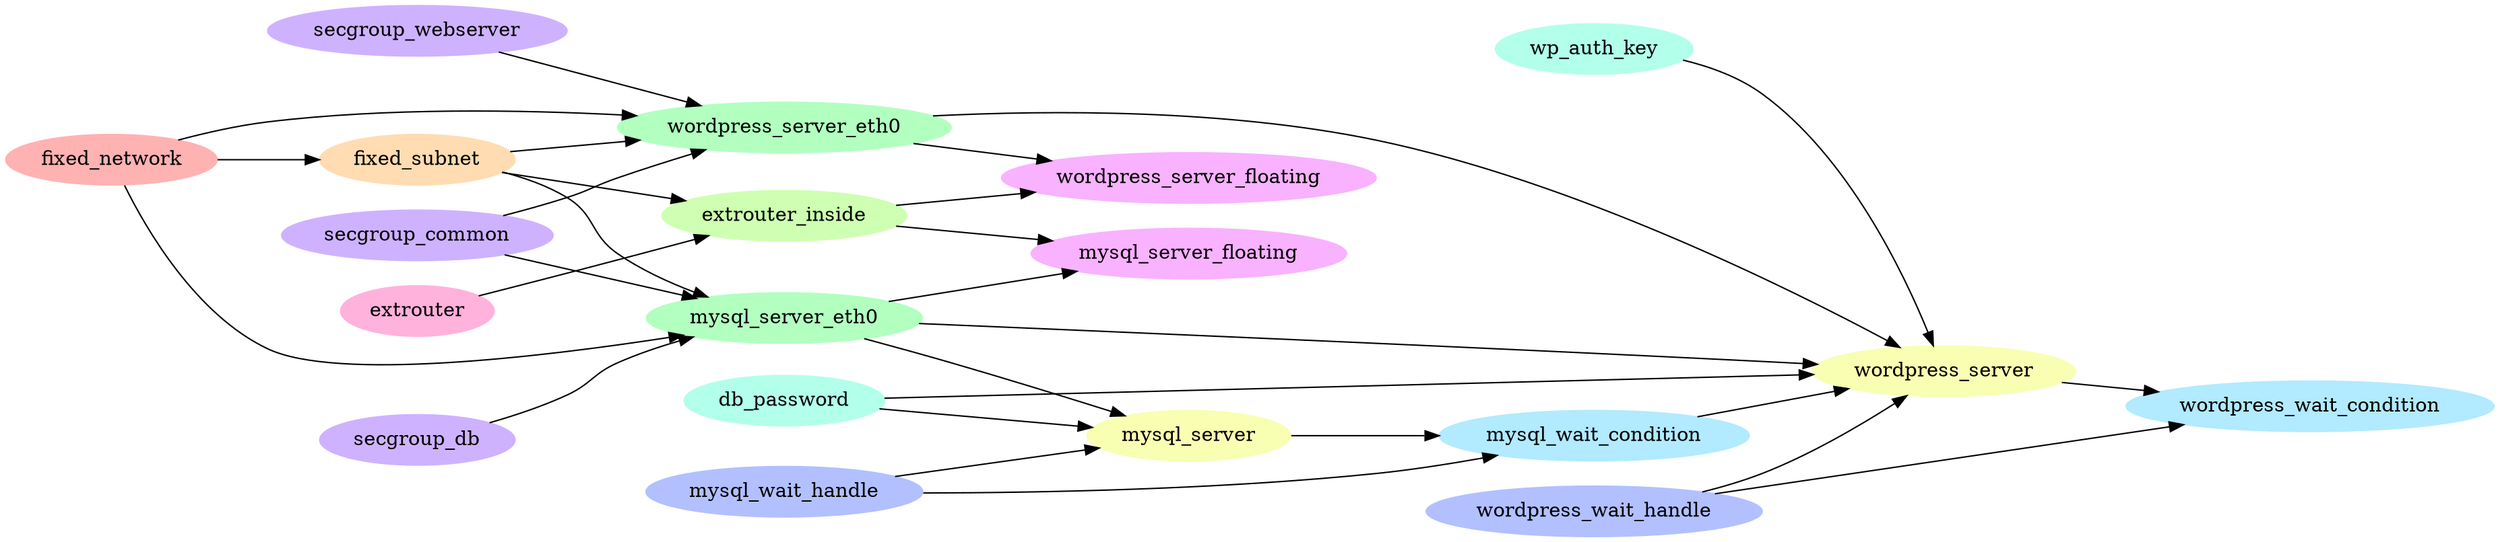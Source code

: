 digraph heat_stack_rdo_stack_3 {
rankdir=LR
"40f36b87-2c4d-4b40-80fc-581f0dfb74f2:db_password" [label="db_password", style=filled, color="#B2FFEA"]
"40f36b87-2c4d-4b40-80fc-581f0dfb74f2:extrouter" [label="extrouter", style=filled, color="#FFB2DC"]
"40f36b87-2c4d-4b40-80fc-581f0dfb74f2:extrouter_inside" [label="extrouter_inside", style=filled, color="#CEFFB2"]
"40f36b87-2c4d-4b40-80fc-581f0dfb74f2:fixed_network" [label="fixed_network", style=filled, color="#FFB2B2"]
"40f36b87-2c4d-4b40-80fc-581f0dfb74f2:fixed_subnet" [label="fixed_subnet", style=filled, color="#FFDCB2"]
"40f36b87-2c4d-4b40-80fc-581f0dfb74f2:mysql_server" [label="mysql_server", style=filled, color="#F8FFB2"]
"40f36b87-2c4d-4b40-80fc-581f0dfb74f2:mysql_server_eth0" [label="mysql_server_eth0", style=filled, color="#B2FFC0"]
"40f36b87-2c4d-4b40-80fc-581f0dfb74f2:mysql_server_floating" [label="mysql_server_floating", style=filled, color="#F8B2FF"]
"40f36b87-2c4d-4b40-80fc-581f0dfb74f2:mysql_wait_condition" [label="mysql_wait_condition", style=filled, color="#B2EAFF"]
"40f36b87-2c4d-4b40-80fc-581f0dfb74f2:mysql_wait_handle" [label="mysql_wait_handle", style=filled, color="#B2C0FF"]
"40f36b87-2c4d-4b40-80fc-581f0dfb74f2:secgroup_common" [label="secgroup_common", style=filled, color="#CEB2FF"]
"40f36b87-2c4d-4b40-80fc-581f0dfb74f2:secgroup_db" [label="secgroup_db", style=filled, color="#CEB2FF"]
"40f36b87-2c4d-4b40-80fc-581f0dfb74f2:secgroup_webserver" [label="secgroup_webserver", style=filled, color="#CEB2FF"]
"40f36b87-2c4d-4b40-80fc-581f0dfb74f2:wordpress_server" [label="wordpress_server", style=filled, color="#F8FFB2"]
"40f36b87-2c4d-4b40-80fc-581f0dfb74f2:wordpress_server_eth0" [label="wordpress_server_eth0", style=filled, color="#B2FFC0"]
"40f36b87-2c4d-4b40-80fc-581f0dfb74f2:wordpress_server_floating" [label="wordpress_server_floating", style=filled, color="#F8B2FF"]
"40f36b87-2c4d-4b40-80fc-581f0dfb74f2:wordpress_wait_condition" [label="wordpress_wait_condition", style=filled, color="#B2EAFF"]
"40f36b87-2c4d-4b40-80fc-581f0dfb74f2:wordpress_wait_handle" [label="wordpress_wait_handle", style=filled, color="#B2C0FF"]
"40f36b87-2c4d-4b40-80fc-581f0dfb74f2:wp_auth_key" [label="wp_auth_key", style=filled, color="#B2FFEA"]
"40f36b87-2c4d-4b40-80fc-581f0dfb74f2:extrouter_inside" -> "40f36b87-2c4d-4b40-80fc-581f0dfb74f2:mysql_server_floating"
"40f36b87-2c4d-4b40-80fc-581f0dfb74f2:extrouter_inside" -> "40f36b87-2c4d-4b40-80fc-581f0dfb74f2:wordpress_server_floating"
"40f36b87-2c4d-4b40-80fc-581f0dfb74f2:wordpress_server_eth0" -> "40f36b87-2c4d-4b40-80fc-581f0dfb74f2:wordpress_server"
"40f36b87-2c4d-4b40-80fc-581f0dfb74f2:wordpress_server_eth0" -> "40f36b87-2c4d-4b40-80fc-581f0dfb74f2:wordpress_server_floating"
"40f36b87-2c4d-4b40-80fc-581f0dfb74f2:wp_auth_key" -> "40f36b87-2c4d-4b40-80fc-581f0dfb74f2:wordpress_server"
"40f36b87-2c4d-4b40-80fc-581f0dfb74f2:wordpress_server" -> "40f36b87-2c4d-4b40-80fc-581f0dfb74f2:wordpress_wait_condition"
"40f36b87-2c4d-4b40-80fc-581f0dfb74f2:db_password" -> "40f36b87-2c4d-4b40-80fc-581f0dfb74f2:wordpress_server"
"40f36b87-2c4d-4b40-80fc-581f0dfb74f2:db_password" -> "40f36b87-2c4d-4b40-80fc-581f0dfb74f2:mysql_server"
"40f36b87-2c4d-4b40-80fc-581f0dfb74f2:extrouter" -> "40f36b87-2c4d-4b40-80fc-581f0dfb74f2:extrouter_inside"
"40f36b87-2c4d-4b40-80fc-581f0dfb74f2:secgroup_webserver" -> "40f36b87-2c4d-4b40-80fc-581f0dfb74f2:wordpress_server_eth0"
"40f36b87-2c4d-4b40-80fc-581f0dfb74f2:secgroup_db" -> "40f36b87-2c4d-4b40-80fc-581f0dfb74f2:mysql_server_eth0"
"40f36b87-2c4d-4b40-80fc-581f0dfb74f2:fixed_network" -> "40f36b87-2c4d-4b40-80fc-581f0dfb74f2:wordpress_server_eth0"
"40f36b87-2c4d-4b40-80fc-581f0dfb74f2:fixed_network" -> "40f36b87-2c4d-4b40-80fc-581f0dfb74f2:mysql_server_eth0"
"40f36b87-2c4d-4b40-80fc-581f0dfb74f2:fixed_network" -> "40f36b87-2c4d-4b40-80fc-581f0dfb74f2:fixed_subnet"
"40f36b87-2c4d-4b40-80fc-581f0dfb74f2:wordpress_wait_handle" -> "40f36b87-2c4d-4b40-80fc-581f0dfb74f2:wordpress_server"
"40f36b87-2c4d-4b40-80fc-581f0dfb74f2:wordpress_wait_handle" -> "40f36b87-2c4d-4b40-80fc-581f0dfb74f2:wordpress_wait_condition"
"40f36b87-2c4d-4b40-80fc-581f0dfb74f2:mysql_wait_handle" -> "40f36b87-2c4d-4b40-80fc-581f0dfb74f2:mysql_wait_condition"
"40f36b87-2c4d-4b40-80fc-581f0dfb74f2:mysql_wait_handle" -> "40f36b87-2c4d-4b40-80fc-581f0dfb74f2:mysql_server"
"40f36b87-2c4d-4b40-80fc-581f0dfb74f2:mysql_server" -> "40f36b87-2c4d-4b40-80fc-581f0dfb74f2:mysql_wait_condition"
"40f36b87-2c4d-4b40-80fc-581f0dfb74f2:mysql_wait_condition" -> "40f36b87-2c4d-4b40-80fc-581f0dfb74f2:wordpress_server"
"40f36b87-2c4d-4b40-80fc-581f0dfb74f2:mysql_server_eth0" -> "40f36b87-2c4d-4b40-80fc-581f0dfb74f2:wordpress_server"
"40f36b87-2c4d-4b40-80fc-581f0dfb74f2:mysql_server_eth0" -> "40f36b87-2c4d-4b40-80fc-581f0dfb74f2:mysql_server"
"40f36b87-2c4d-4b40-80fc-581f0dfb74f2:mysql_server_eth0" -> "40f36b87-2c4d-4b40-80fc-581f0dfb74f2:mysql_server_floating"
"40f36b87-2c4d-4b40-80fc-581f0dfb74f2:fixed_subnet" -> "40f36b87-2c4d-4b40-80fc-581f0dfb74f2:wordpress_server_eth0"
"40f36b87-2c4d-4b40-80fc-581f0dfb74f2:fixed_subnet" -> "40f36b87-2c4d-4b40-80fc-581f0dfb74f2:extrouter_inside"
"40f36b87-2c4d-4b40-80fc-581f0dfb74f2:fixed_subnet" -> "40f36b87-2c4d-4b40-80fc-581f0dfb74f2:mysql_server_eth0"
"40f36b87-2c4d-4b40-80fc-581f0dfb74f2:secgroup_common" -> "40f36b87-2c4d-4b40-80fc-581f0dfb74f2:wordpress_server_eth0"
"40f36b87-2c4d-4b40-80fc-581f0dfb74f2:secgroup_common" -> "40f36b87-2c4d-4b40-80fc-581f0dfb74f2:mysql_server_eth0"
}
